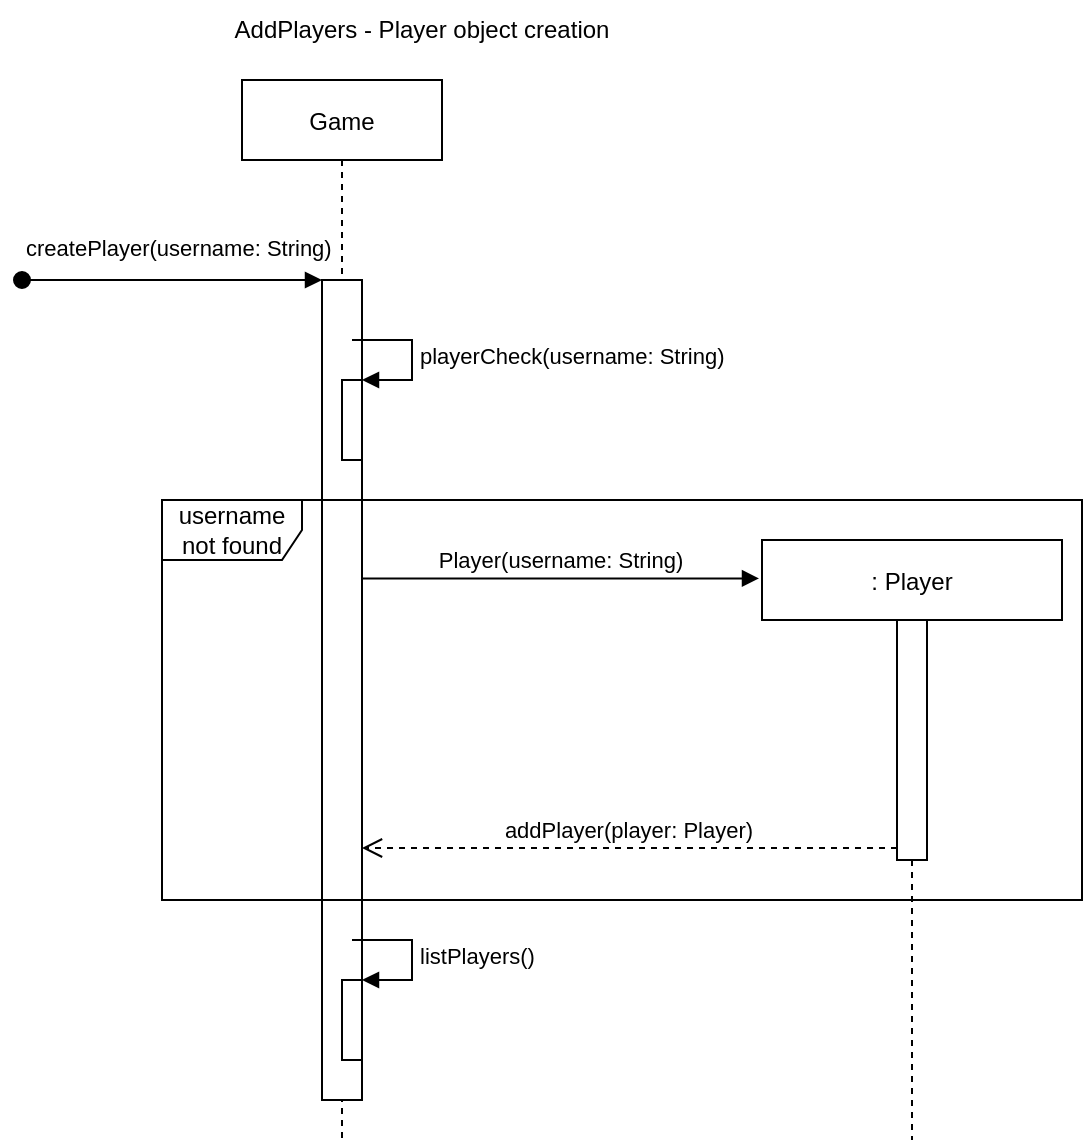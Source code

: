 <mxfile version="20.6.0" type="browser"><diagram id="kgpKYQtTHZ0yAKxKKP6v" name="Page-1"><mxGraphModel dx="735" dy="478" grid="1" gridSize="10" guides="1" tooltips="1" connect="1" arrows="1" fold="1" page="1" pageScale="1" pageWidth="850" pageHeight="1100" math="0" shadow="0"><root><mxCell id="0"/><mxCell id="1" parent="0"/><mxCell id="3nuBFxr9cyL0pnOWT2aG-1" value="Game" style="shape=umlLifeline;perimeter=lifelinePerimeter;container=1;collapsible=0;recursiveResize=0;rounded=0;shadow=0;strokeWidth=1;" parent="1" vertex="1"><mxGeometry x="150" y="80" width="100" height="530" as="geometry"/></mxCell><mxCell id="3nuBFxr9cyL0pnOWT2aG-2" value="" style="points=[];perimeter=orthogonalPerimeter;rounded=0;shadow=0;strokeWidth=1;" parent="3nuBFxr9cyL0pnOWT2aG-1" vertex="1"><mxGeometry x="40" y="100" width="20" height="410" as="geometry"/></mxCell><mxCell id="3nuBFxr9cyL0pnOWT2aG-3" value="" style="verticalAlign=bottom;startArrow=oval;endArrow=block;startSize=8;shadow=0;strokeWidth=1;" parent="3nuBFxr9cyL0pnOWT2aG-1" target="3nuBFxr9cyL0pnOWT2aG-2" edge="1"><mxGeometry x="-0.5" y="10" relative="1" as="geometry"><mxPoint x="-110" y="100" as="sourcePoint"/><mxPoint as="offset"/></mxGeometry></mxCell><mxCell id="gMI7CdiKkWwRPdNVLGEc-4" value="" style="html=1;points=[];perimeter=orthogonalPerimeter;shadow=0;" vertex="1" parent="3nuBFxr9cyL0pnOWT2aG-1"><mxGeometry x="50" y="150" width="10" height="40" as="geometry"/></mxCell><mxCell id="gMI7CdiKkWwRPdNVLGEc-5" value="playerCheck(username: String)" style="edgeStyle=orthogonalEdgeStyle;html=1;align=left;spacingLeft=2;endArrow=block;rounded=0;entryX=1;entryY=0;" edge="1" target="gMI7CdiKkWwRPdNVLGEc-4" parent="3nuBFxr9cyL0pnOWT2aG-1"><mxGeometry relative="1" as="geometry"><mxPoint x="55" y="130" as="sourcePoint"/><Array as="points"><mxPoint x="85" y="130"/></Array></mxGeometry></mxCell><mxCell id="gMI7CdiKkWwRPdNVLGEc-8" value="" style="html=1;points=[];perimeter=orthogonalPerimeter;shadow=0;" vertex="1" parent="3nuBFxr9cyL0pnOWT2aG-1"><mxGeometry x="50" y="450" width="10" height="40" as="geometry"/></mxCell><mxCell id="gMI7CdiKkWwRPdNVLGEc-9" value="listPlayers()" style="edgeStyle=orthogonalEdgeStyle;html=1;align=left;spacingLeft=2;endArrow=block;rounded=0;entryX=1;entryY=0;" edge="1" target="gMI7CdiKkWwRPdNVLGEc-8" parent="3nuBFxr9cyL0pnOWT2aG-1"><mxGeometry relative="1" as="geometry"><mxPoint x="55" y="430" as="sourcePoint"/><Array as="points"><mxPoint x="85" y="430"/></Array></mxGeometry></mxCell><mxCell id="gMI7CdiKkWwRPdNVLGEc-7" value="username not found" style="shape=umlFrame;whiteSpace=wrap;html=1;shadow=0;width=70;height=30;" vertex="1" parent="3nuBFxr9cyL0pnOWT2aG-1"><mxGeometry x="-40" y="210" width="460" height="200" as="geometry"/></mxCell><mxCell id="3nuBFxr9cyL0pnOWT2aG-5" value=": Player" style="shape=umlLifeline;perimeter=lifelinePerimeter;container=1;collapsible=0;recursiveResize=0;rounded=0;shadow=0;strokeWidth=1;" parent="1" vertex="1"><mxGeometry x="410" y="310" width="150" height="300" as="geometry"/></mxCell><mxCell id="3nuBFxr9cyL0pnOWT2aG-6" value="" style="points=[];perimeter=orthogonalPerimeter;rounded=0;shadow=0;strokeWidth=1;" parent="3nuBFxr9cyL0pnOWT2aG-5" vertex="1"><mxGeometry x="67.5" y="40" width="15" height="120" as="geometry"/></mxCell><mxCell id="3nuBFxr9cyL0pnOWT2aG-7" value="addPlayer(player: Player)" style="verticalAlign=bottom;endArrow=open;dashed=1;endSize=8;exitX=0;exitY=0.95;shadow=0;strokeWidth=1;" parent="1" source="3nuBFxr9cyL0pnOWT2aG-6" target="3nuBFxr9cyL0pnOWT2aG-2" edge="1"><mxGeometry relative="1" as="geometry"><mxPoint x="275" y="236" as="targetPoint"/></mxGeometry></mxCell><mxCell id="3nuBFxr9cyL0pnOWT2aG-8" value="Player(username: String)" style="verticalAlign=bottom;endArrow=block;entryX=-0.01;entryY=0.064;shadow=0;strokeWidth=1;entryDx=0;entryDy=0;entryPerimeter=0;" parent="1" source="3nuBFxr9cyL0pnOWT2aG-2" target="3nuBFxr9cyL0pnOWT2aG-5" edge="1"><mxGeometry relative="1" as="geometry"><mxPoint x="275" y="160" as="sourcePoint"/></mxGeometry></mxCell><mxCell id="VP1-rZSykgGXYRwgZXtv-12" value="AddPlayers - Player object creation" style="text;html=1;strokeColor=none;fillColor=none;align=center;verticalAlign=middle;whiteSpace=wrap;rounded=0;" parent="1" vertex="1"><mxGeometry x="110" y="40" width="260" height="30" as="geometry"/></mxCell><mxCell id="gMI7CdiKkWwRPdNVLGEc-3" value="&lt;span style=&quot;color: rgb(0, 0, 0); font-family: Helvetica; font-size: 11px; font-style: normal; font-variant-ligatures: normal; font-variant-caps: normal; font-weight: 400; letter-spacing: normal; orphans: 2; text-align: center; text-indent: 0px; text-transform: none; widows: 2; word-spacing: 0px; -webkit-text-stroke-width: 0px; background-color: rgb(255, 255, 255); text-decoration-thickness: initial; text-decoration-style: initial; text-decoration-color: initial; float: none; display: inline !important;&quot;&gt;createPlayer(username: String)&lt;/span&gt;" style="text;whiteSpace=wrap;html=1;" vertex="1" parent="1"><mxGeometry x="40" y="150" width="160" height="40" as="geometry"/></mxCell></root></mxGraphModel></diagram></mxfile>